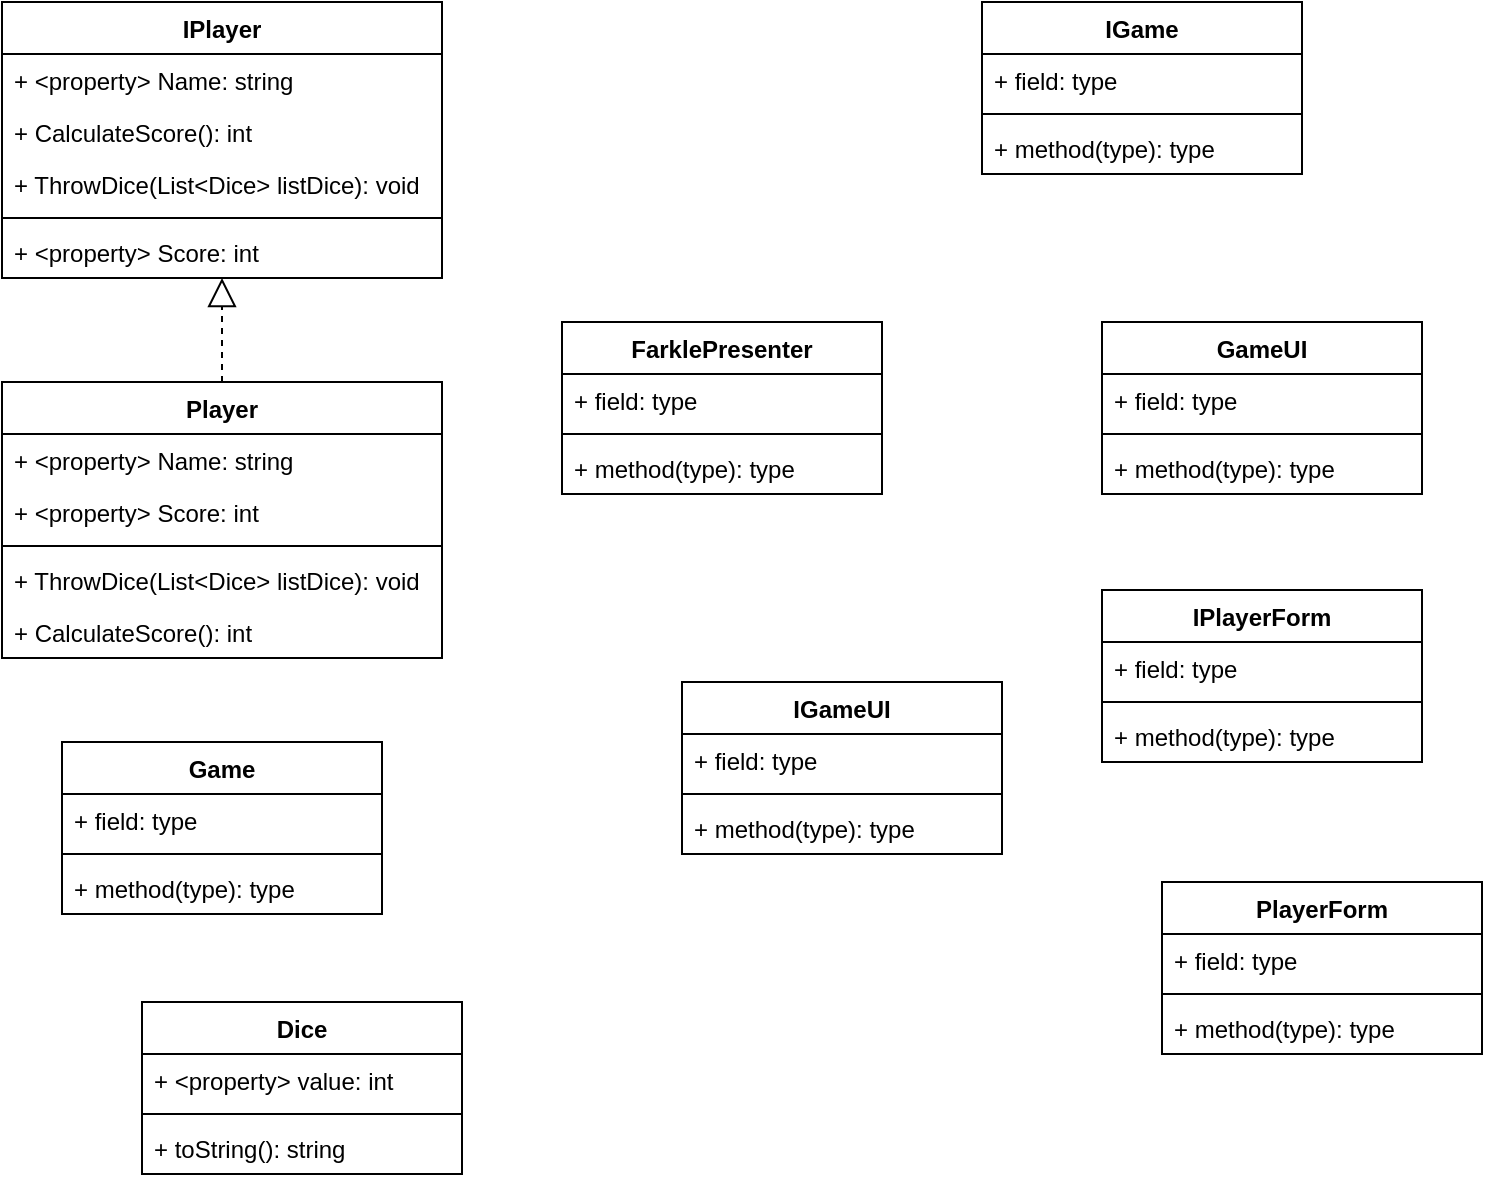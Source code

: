 <mxfile version="13.8.8" type="github">
  <diagram id="qQfjfm-oHS9DH0eHqmXs" name="Page-1">
    <mxGraphModel dx="782" dy="515" grid="1" gridSize="10" guides="1" tooltips="1" connect="1" arrows="1" fold="1" page="1" pageScale="1" pageWidth="850" pageHeight="1100" math="0" shadow="0">
      <root>
        <mxCell id="0" />
        <mxCell id="1" parent="0" />
        <mxCell id="DK98vXySTi38gPI4KngA-1" value="Player" style="swimlane;fontStyle=1;align=center;verticalAlign=top;childLayout=stackLayout;horizontal=1;startSize=26;horizontalStack=0;resizeParent=1;resizeParentMax=0;resizeLast=0;collapsible=1;marginBottom=0;" parent="1" vertex="1">
          <mxGeometry x="20" y="230" width="220" height="138" as="geometry" />
        </mxCell>
        <mxCell id="MCRDOAd1EBx_gKs5K0gs-5" value="+ &lt;property&gt; Name: string" style="text;strokeColor=none;fillColor=none;align=left;verticalAlign=top;spacingLeft=4;spacingRight=4;overflow=hidden;rotatable=0;points=[[0,0.5],[1,0.5]];portConstraint=eastwest;" parent="DK98vXySTi38gPI4KngA-1" vertex="1">
          <mxGeometry y="26" width="220" height="26" as="geometry" />
        </mxCell>
        <mxCell id="MCRDOAd1EBx_gKs5K0gs-8" value="+ &lt;property&gt; Score: int" style="text;strokeColor=none;fillColor=none;align=left;verticalAlign=top;spacingLeft=4;spacingRight=4;overflow=hidden;rotatable=0;points=[[0,0.5],[1,0.5]];portConstraint=eastwest;" parent="DK98vXySTi38gPI4KngA-1" vertex="1">
          <mxGeometry y="52" width="220" height="26" as="geometry" />
        </mxCell>
        <mxCell id="DK98vXySTi38gPI4KngA-3" value="" style="line;strokeWidth=1;fillColor=none;align=left;verticalAlign=middle;spacingTop=-1;spacingLeft=3;spacingRight=3;rotatable=0;labelPosition=right;points=[];portConstraint=eastwest;" parent="DK98vXySTi38gPI4KngA-1" vertex="1">
          <mxGeometry y="78" width="220" height="8" as="geometry" />
        </mxCell>
        <mxCell id="DK98vXySTi38gPI4KngA-4" value="+ ThrowDice(List&lt;Dice&gt; listDice): void" style="text;strokeColor=none;fillColor=none;align=left;verticalAlign=top;spacingLeft=4;spacingRight=4;overflow=hidden;rotatable=0;points=[[0,0.5],[1,0.5]];portConstraint=eastwest;" parent="DK98vXySTi38gPI4KngA-1" vertex="1">
          <mxGeometry y="86" width="220" height="26" as="geometry" />
        </mxCell>
        <mxCell id="MCRDOAd1EBx_gKs5K0gs-7" value="+ CalculateScore(): int" style="text;strokeColor=none;fillColor=none;align=left;verticalAlign=top;spacingLeft=4;spacingRight=4;overflow=hidden;rotatable=0;points=[[0,0.5],[1,0.5]];portConstraint=eastwest;" parent="DK98vXySTi38gPI4KngA-1" vertex="1">
          <mxGeometry y="112" width="220" height="26" as="geometry" />
        </mxCell>
        <mxCell id="DK98vXySTi38gPI4KngA-5" value="IPlayerForm" style="swimlane;fontStyle=1;align=center;verticalAlign=top;childLayout=stackLayout;horizontal=1;startSize=26;horizontalStack=0;resizeParent=1;resizeParentMax=0;resizeLast=0;collapsible=1;marginBottom=0;" parent="1" vertex="1">
          <mxGeometry x="570" y="334" width="160" height="86" as="geometry" />
        </mxCell>
        <mxCell id="DK98vXySTi38gPI4KngA-6" value="+ field: type" style="text;strokeColor=none;fillColor=none;align=left;verticalAlign=top;spacingLeft=4;spacingRight=4;overflow=hidden;rotatable=0;points=[[0,0.5],[1,0.5]];portConstraint=eastwest;" parent="DK98vXySTi38gPI4KngA-5" vertex="1">
          <mxGeometry y="26" width="160" height="26" as="geometry" />
        </mxCell>
        <mxCell id="DK98vXySTi38gPI4KngA-7" value="" style="line;strokeWidth=1;fillColor=none;align=left;verticalAlign=middle;spacingTop=-1;spacingLeft=3;spacingRight=3;rotatable=0;labelPosition=right;points=[];portConstraint=eastwest;" parent="DK98vXySTi38gPI4KngA-5" vertex="1">
          <mxGeometry y="52" width="160" height="8" as="geometry" />
        </mxCell>
        <mxCell id="DK98vXySTi38gPI4KngA-8" value="+ method(type): type" style="text;strokeColor=none;fillColor=none;align=left;verticalAlign=top;spacingLeft=4;spacingRight=4;overflow=hidden;rotatable=0;points=[[0,0.5],[1,0.5]];portConstraint=eastwest;" parent="DK98vXySTi38gPI4KngA-5" vertex="1">
          <mxGeometry y="60" width="160" height="26" as="geometry" />
        </mxCell>
        <mxCell id="DK98vXySTi38gPI4KngA-9" value="Game" style="swimlane;fontStyle=1;align=center;verticalAlign=top;childLayout=stackLayout;horizontal=1;startSize=26;horizontalStack=0;resizeParent=1;resizeParentMax=0;resizeLast=0;collapsible=1;marginBottom=0;" parent="1" vertex="1">
          <mxGeometry x="50" y="410" width="160" height="86" as="geometry" />
        </mxCell>
        <mxCell id="DK98vXySTi38gPI4KngA-10" value="+ field: type" style="text;strokeColor=none;fillColor=none;align=left;verticalAlign=top;spacingLeft=4;spacingRight=4;overflow=hidden;rotatable=0;points=[[0,0.5],[1,0.5]];portConstraint=eastwest;" parent="DK98vXySTi38gPI4KngA-9" vertex="1">
          <mxGeometry y="26" width="160" height="26" as="geometry" />
        </mxCell>
        <mxCell id="DK98vXySTi38gPI4KngA-11" value="" style="line;strokeWidth=1;fillColor=none;align=left;verticalAlign=middle;spacingTop=-1;spacingLeft=3;spacingRight=3;rotatable=0;labelPosition=right;points=[];portConstraint=eastwest;" parent="DK98vXySTi38gPI4KngA-9" vertex="1">
          <mxGeometry y="52" width="160" height="8" as="geometry" />
        </mxCell>
        <mxCell id="DK98vXySTi38gPI4KngA-12" value="+ method(type): type" style="text;strokeColor=none;fillColor=none;align=left;verticalAlign=top;spacingLeft=4;spacingRight=4;overflow=hidden;rotatable=0;points=[[0,0.5],[1,0.5]];portConstraint=eastwest;" parent="DK98vXySTi38gPI4KngA-9" vertex="1">
          <mxGeometry y="60" width="160" height="26" as="geometry" />
        </mxCell>
        <mxCell id="DK98vXySTi38gPI4KngA-13" value="IGame" style="swimlane;fontStyle=1;align=center;verticalAlign=top;childLayout=stackLayout;horizontal=1;startSize=26;horizontalStack=0;resizeParent=1;resizeParentMax=0;resizeLast=0;collapsible=1;marginBottom=0;" parent="1" vertex="1">
          <mxGeometry x="510" y="40" width="160" height="86" as="geometry" />
        </mxCell>
        <mxCell id="DK98vXySTi38gPI4KngA-14" value="+ field: type" style="text;strokeColor=none;fillColor=none;align=left;verticalAlign=top;spacingLeft=4;spacingRight=4;overflow=hidden;rotatable=0;points=[[0,0.5],[1,0.5]];portConstraint=eastwest;" parent="DK98vXySTi38gPI4KngA-13" vertex="1">
          <mxGeometry y="26" width="160" height="26" as="geometry" />
        </mxCell>
        <mxCell id="DK98vXySTi38gPI4KngA-15" value="" style="line;strokeWidth=1;fillColor=none;align=left;verticalAlign=middle;spacingTop=-1;spacingLeft=3;spacingRight=3;rotatable=0;labelPosition=right;points=[];portConstraint=eastwest;" parent="DK98vXySTi38gPI4KngA-13" vertex="1">
          <mxGeometry y="52" width="160" height="8" as="geometry" />
        </mxCell>
        <mxCell id="DK98vXySTi38gPI4KngA-16" value="+ method(type): type" style="text;strokeColor=none;fillColor=none;align=left;verticalAlign=top;spacingLeft=4;spacingRight=4;overflow=hidden;rotatable=0;points=[[0,0.5],[1,0.5]];portConstraint=eastwest;" parent="DK98vXySTi38gPI4KngA-13" vertex="1">
          <mxGeometry y="60" width="160" height="26" as="geometry" />
        </mxCell>
        <mxCell id="DK98vXySTi38gPI4KngA-17" value="GameUI" style="swimlane;fontStyle=1;align=center;verticalAlign=top;childLayout=stackLayout;horizontal=1;startSize=26;horizontalStack=0;resizeParent=1;resizeParentMax=0;resizeLast=0;collapsible=1;marginBottom=0;" parent="1" vertex="1">
          <mxGeometry x="570" y="200" width="160" height="86" as="geometry" />
        </mxCell>
        <mxCell id="DK98vXySTi38gPI4KngA-18" value="+ field: type" style="text;strokeColor=none;fillColor=none;align=left;verticalAlign=top;spacingLeft=4;spacingRight=4;overflow=hidden;rotatable=0;points=[[0,0.5],[1,0.5]];portConstraint=eastwest;" parent="DK98vXySTi38gPI4KngA-17" vertex="1">
          <mxGeometry y="26" width="160" height="26" as="geometry" />
        </mxCell>
        <mxCell id="DK98vXySTi38gPI4KngA-19" value="" style="line;strokeWidth=1;fillColor=none;align=left;verticalAlign=middle;spacingTop=-1;spacingLeft=3;spacingRight=3;rotatable=0;labelPosition=right;points=[];portConstraint=eastwest;" parent="DK98vXySTi38gPI4KngA-17" vertex="1">
          <mxGeometry y="52" width="160" height="8" as="geometry" />
        </mxCell>
        <mxCell id="DK98vXySTi38gPI4KngA-20" value="+ method(type): type" style="text;strokeColor=none;fillColor=none;align=left;verticalAlign=top;spacingLeft=4;spacingRight=4;overflow=hidden;rotatable=0;points=[[0,0.5],[1,0.5]];portConstraint=eastwest;" parent="DK98vXySTi38gPI4KngA-17" vertex="1">
          <mxGeometry y="60" width="160" height="26" as="geometry" />
        </mxCell>
        <mxCell id="DK98vXySTi38gPI4KngA-21" value="IGameUI" style="swimlane;fontStyle=1;align=center;verticalAlign=top;childLayout=stackLayout;horizontal=1;startSize=26;horizontalStack=0;resizeParent=1;resizeParentMax=0;resizeLast=0;collapsible=1;marginBottom=0;" parent="1" vertex="1">
          <mxGeometry x="360" y="380" width="160" height="86" as="geometry" />
        </mxCell>
        <mxCell id="DK98vXySTi38gPI4KngA-22" value="+ field: type" style="text;strokeColor=none;fillColor=none;align=left;verticalAlign=top;spacingLeft=4;spacingRight=4;overflow=hidden;rotatable=0;points=[[0,0.5],[1,0.5]];portConstraint=eastwest;" parent="DK98vXySTi38gPI4KngA-21" vertex="1">
          <mxGeometry y="26" width="160" height="26" as="geometry" />
        </mxCell>
        <mxCell id="DK98vXySTi38gPI4KngA-23" value="" style="line;strokeWidth=1;fillColor=none;align=left;verticalAlign=middle;spacingTop=-1;spacingLeft=3;spacingRight=3;rotatable=0;labelPosition=right;points=[];portConstraint=eastwest;" parent="DK98vXySTi38gPI4KngA-21" vertex="1">
          <mxGeometry y="52" width="160" height="8" as="geometry" />
        </mxCell>
        <mxCell id="DK98vXySTi38gPI4KngA-24" value="+ method(type): type" style="text;strokeColor=none;fillColor=none;align=left;verticalAlign=top;spacingLeft=4;spacingRight=4;overflow=hidden;rotatable=0;points=[[0,0.5],[1,0.5]];portConstraint=eastwest;" parent="DK98vXySTi38gPI4KngA-21" vertex="1">
          <mxGeometry y="60" width="160" height="26" as="geometry" />
        </mxCell>
        <mxCell id="DK98vXySTi38gPI4KngA-25" value="PlayerForm" style="swimlane;fontStyle=1;align=center;verticalAlign=top;childLayout=stackLayout;horizontal=1;startSize=26;horizontalStack=0;resizeParent=1;resizeParentMax=0;resizeLast=0;collapsible=1;marginBottom=0;" parent="1" vertex="1">
          <mxGeometry x="600" y="480" width="160" height="86" as="geometry" />
        </mxCell>
        <mxCell id="DK98vXySTi38gPI4KngA-26" value="+ field: type" style="text;strokeColor=none;fillColor=none;align=left;verticalAlign=top;spacingLeft=4;spacingRight=4;overflow=hidden;rotatable=0;points=[[0,0.5],[1,0.5]];portConstraint=eastwest;" parent="DK98vXySTi38gPI4KngA-25" vertex="1">
          <mxGeometry y="26" width="160" height="26" as="geometry" />
        </mxCell>
        <mxCell id="DK98vXySTi38gPI4KngA-27" value="" style="line;strokeWidth=1;fillColor=none;align=left;verticalAlign=middle;spacingTop=-1;spacingLeft=3;spacingRight=3;rotatable=0;labelPosition=right;points=[];portConstraint=eastwest;" parent="DK98vXySTi38gPI4KngA-25" vertex="1">
          <mxGeometry y="52" width="160" height="8" as="geometry" />
        </mxCell>
        <mxCell id="DK98vXySTi38gPI4KngA-28" value="+ method(type): type" style="text;strokeColor=none;fillColor=none;align=left;verticalAlign=top;spacingLeft=4;spacingRight=4;overflow=hidden;rotatable=0;points=[[0,0.5],[1,0.5]];portConstraint=eastwest;" parent="DK98vXySTi38gPI4KngA-25" vertex="1">
          <mxGeometry y="60" width="160" height="26" as="geometry" />
        </mxCell>
        <mxCell id="DK98vXySTi38gPI4KngA-33" value="IPlayer" style="swimlane;fontStyle=1;align=center;verticalAlign=top;childLayout=stackLayout;horizontal=1;startSize=26;horizontalStack=0;resizeParent=1;resizeParentMax=0;resizeLast=0;collapsible=1;marginBottom=0;" parent="1" vertex="1">
          <mxGeometry x="20" y="40" width="220" height="138" as="geometry" />
        </mxCell>
        <mxCell id="MCRDOAd1EBx_gKs5K0gs-9" value="+ &lt;property&gt; Name: string" style="text;strokeColor=none;fillColor=none;align=left;verticalAlign=top;spacingLeft=4;spacingRight=4;overflow=hidden;rotatable=0;points=[[0,0.5],[1,0.5]];portConstraint=eastwest;" parent="DK98vXySTi38gPI4KngA-33" vertex="1">
          <mxGeometry y="26" width="220" height="26" as="geometry" />
        </mxCell>
        <mxCell id="MCRDOAd1EBx_gKs5K0gs-13" value="+ CalculateScore(): int" style="text;strokeColor=none;fillColor=none;align=left;verticalAlign=top;spacingLeft=4;spacingRight=4;overflow=hidden;rotatable=0;points=[[0,0.5],[1,0.5]];portConstraint=eastwest;" parent="DK98vXySTi38gPI4KngA-33" vertex="1">
          <mxGeometry y="52" width="220" height="26" as="geometry" />
        </mxCell>
        <mxCell id="MCRDOAd1EBx_gKs5K0gs-12" value="+ ThrowDice(List&lt;Dice&gt; listDice): void" style="text;strokeColor=none;fillColor=none;align=left;verticalAlign=top;spacingLeft=4;spacingRight=4;overflow=hidden;rotatable=0;points=[[0,0.5],[1,0.5]];portConstraint=eastwest;" parent="DK98vXySTi38gPI4KngA-33" vertex="1">
          <mxGeometry y="78" width="220" height="26" as="geometry" />
        </mxCell>
        <mxCell id="MCRDOAd1EBx_gKs5K0gs-11" value="" style="line;strokeWidth=1;fillColor=none;align=left;verticalAlign=middle;spacingTop=-1;spacingLeft=3;spacingRight=3;rotatable=0;labelPosition=right;points=[];portConstraint=eastwest;" parent="DK98vXySTi38gPI4KngA-33" vertex="1">
          <mxGeometry y="104" width="220" height="8" as="geometry" />
        </mxCell>
        <mxCell id="MCRDOAd1EBx_gKs5K0gs-10" value="+ &lt;property&gt; Score: int" style="text;strokeColor=none;fillColor=none;align=left;verticalAlign=top;spacingLeft=4;spacingRight=4;overflow=hidden;rotatable=0;points=[[0,0.5],[1,0.5]];portConstraint=eastwest;" parent="DK98vXySTi38gPI4KngA-33" vertex="1">
          <mxGeometry y="112" width="220" height="26" as="geometry" />
        </mxCell>
        <mxCell id="DK98vXySTi38gPI4KngA-38" value="FarklePresenter" style="swimlane;fontStyle=1;align=center;verticalAlign=top;childLayout=stackLayout;horizontal=1;startSize=26;horizontalStack=0;resizeParent=1;resizeParentMax=0;resizeLast=0;collapsible=1;marginBottom=0;" parent="1" vertex="1">
          <mxGeometry x="300" y="200" width="160" height="86" as="geometry" />
        </mxCell>
        <mxCell id="DK98vXySTi38gPI4KngA-39" value="+ field: type" style="text;strokeColor=none;fillColor=none;align=left;verticalAlign=top;spacingLeft=4;spacingRight=4;overflow=hidden;rotatable=0;points=[[0,0.5],[1,0.5]];portConstraint=eastwest;" parent="DK98vXySTi38gPI4KngA-38" vertex="1">
          <mxGeometry y="26" width="160" height="26" as="geometry" />
        </mxCell>
        <mxCell id="DK98vXySTi38gPI4KngA-40" value="" style="line;strokeWidth=1;fillColor=none;align=left;verticalAlign=middle;spacingTop=-1;spacingLeft=3;spacingRight=3;rotatable=0;labelPosition=right;points=[];portConstraint=eastwest;" parent="DK98vXySTi38gPI4KngA-38" vertex="1">
          <mxGeometry y="52" width="160" height="8" as="geometry" />
        </mxCell>
        <mxCell id="DK98vXySTi38gPI4KngA-41" value="+ method(type): type" style="text;strokeColor=none;fillColor=none;align=left;verticalAlign=top;spacingLeft=4;spacingRight=4;overflow=hidden;rotatable=0;points=[[0,0.5],[1,0.5]];portConstraint=eastwest;" parent="DK98vXySTi38gPI4KngA-38" vertex="1">
          <mxGeometry y="60" width="160" height="26" as="geometry" />
        </mxCell>
        <mxCell id="MCRDOAd1EBx_gKs5K0gs-1" value="Dice" style="swimlane;fontStyle=1;align=center;verticalAlign=top;childLayout=stackLayout;horizontal=1;startSize=26;horizontalStack=0;resizeParent=1;resizeParentMax=0;resizeLast=0;collapsible=1;marginBottom=0;" parent="1" vertex="1">
          <mxGeometry x="90" y="540" width="160" height="86" as="geometry" />
        </mxCell>
        <mxCell id="MCRDOAd1EBx_gKs5K0gs-2" value="+ &lt;property&gt; value: int" style="text;strokeColor=none;fillColor=none;align=left;verticalAlign=top;spacingLeft=4;spacingRight=4;overflow=hidden;rotatable=0;points=[[0,0.5],[1,0.5]];portConstraint=eastwest;" parent="MCRDOAd1EBx_gKs5K0gs-1" vertex="1">
          <mxGeometry y="26" width="160" height="26" as="geometry" />
        </mxCell>
        <mxCell id="MCRDOAd1EBx_gKs5K0gs-3" value="" style="line;strokeWidth=1;fillColor=none;align=left;verticalAlign=middle;spacingTop=-1;spacingLeft=3;spacingRight=3;rotatable=0;labelPosition=right;points=[];portConstraint=eastwest;" parent="MCRDOAd1EBx_gKs5K0gs-1" vertex="1">
          <mxGeometry y="52" width="160" height="8" as="geometry" />
        </mxCell>
        <mxCell id="MCRDOAd1EBx_gKs5K0gs-4" value="+ toString(): string" style="text;strokeColor=none;fillColor=none;align=left;verticalAlign=top;spacingLeft=4;spacingRight=4;overflow=hidden;rotatable=0;points=[[0,0.5],[1,0.5]];portConstraint=eastwest;" parent="MCRDOAd1EBx_gKs5K0gs-1" vertex="1">
          <mxGeometry y="60" width="160" height="26" as="geometry" />
        </mxCell>
        <mxCell id="MCRDOAd1EBx_gKs5K0gs-15" value="" style="endArrow=block;dashed=1;endFill=0;endSize=12;html=1;exitX=0.5;exitY=0;exitDx=0;exitDy=0;" parent="1" source="DK98vXySTi38gPI4KngA-1" target="MCRDOAd1EBx_gKs5K0gs-10" edge="1">
          <mxGeometry width="160" relative="1" as="geometry">
            <mxPoint x="180" y="360" as="sourcePoint" />
            <mxPoint x="340" y="360" as="targetPoint" />
          </mxGeometry>
        </mxCell>
      </root>
    </mxGraphModel>
  </diagram>
</mxfile>
